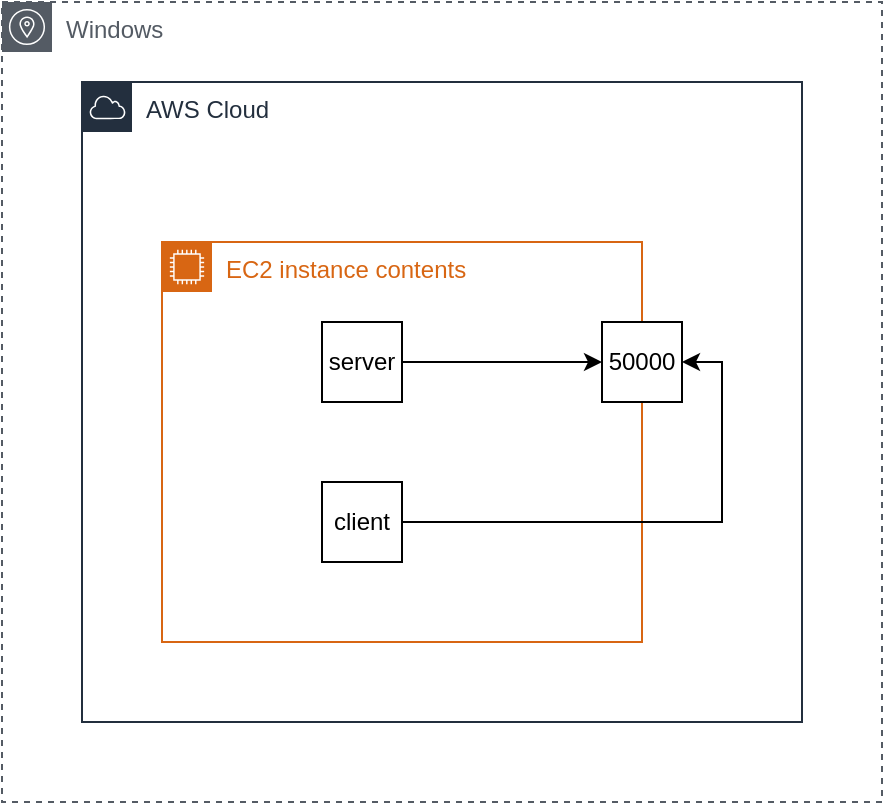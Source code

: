 <mxfile version="26.1.1" pages="3">
  <diagram name="nw" id="j-lUeHXhNGED6lVDdhUy">
    <mxGraphModel dx="1431" dy="822" grid="1" gridSize="10" guides="1" tooltips="1" connect="1" arrows="1" fold="1" page="1" pageScale="1" pageWidth="827" pageHeight="1169" math="0" shadow="0">
      <root>
        <mxCell id="0" />
        <mxCell id="1" parent="0" />
        <mxCell id="PpBbUL5O90sny7IUp3W6-16" value="Windows" style="sketch=0;outlineConnect=0;gradientColor=none;html=1;whiteSpace=wrap;fontSize=12;fontStyle=0;shape=mxgraph.aws4.group;grIcon=mxgraph.aws4.group_availability_zone;strokeColor=#545B64;fillColor=none;verticalAlign=top;align=left;spacingLeft=30;fontColor=#545B64;dashed=1;recursiveResize=0;connectable=0;allowArrows=0;" vertex="1" parent="1">
          <mxGeometry x="40" y="40" width="440" height="400" as="geometry" />
        </mxCell>
        <mxCell id="PpBbUL5O90sny7IUp3W6-8" value="environment" parent="0" />
        <mxCell id="PpBbUL5O90sny7IUp3W6-13" value="AWS Cloud" style="points=[[0,0],[0.25,0],[0.5,0],[0.75,0],[1,0],[1,0.25],[1,0.5],[1,0.75],[1,1],[0.75,1],[0.5,1],[0.25,1],[0,1],[0,0.75],[0,0.5],[0,0.25]];outlineConnect=0;gradientColor=none;html=1;whiteSpace=wrap;fontSize=12;fontStyle=0;container=0;pointerEvents=0;collapsible=0;recursiveResize=0;shape=mxgraph.aws4.group;grIcon=mxgraph.aws4.group_aws_cloud;strokeColor=#232F3E;fillColor=none;verticalAlign=top;align=left;spacingLeft=30;fontColor=#232F3E;dashed=0;" vertex="1" parent="PpBbUL5O90sny7IUp3W6-8">
          <mxGeometry x="80" y="80" width="360" height="320" as="geometry" />
        </mxCell>
        <mxCell id="PpBbUL5O90sny7IUp3W6-9" value="instance" parent="0" />
        <mxCell id="PpBbUL5O90sny7IUp3W6-17" value="EC2 instance contents" style="points=[[0,0],[0.25,0],[0.5,0],[0.75,0],[1,0],[1,0.25],[1,0.5],[1,0.75],[1,1],[0.75,1],[0.5,1],[0.25,1],[0,1],[0,0.75],[0,0.5],[0,0.25]];outlineConnect=0;gradientColor=none;html=1;whiteSpace=wrap;fontSize=12;fontStyle=0;container=1;pointerEvents=0;collapsible=0;recursiveResize=0;shape=mxgraph.aws4.group;grIcon=mxgraph.aws4.group_ec2_instance_contents;strokeColor=#D86613;fillColor=none;verticalAlign=top;align=left;spacingLeft=30;fontColor=#D86613;dashed=0;" vertex="1" parent="PpBbUL5O90sny7IUp3W6-9">
          <mxGeometry x="120" y="160" width="240" height="200" as="geometry" />
        </mxCell>
        <mxCell id="PpBbUL5O90sny7IUp3W6-18" value="50000" style="rounded=0;whiteSpace=wrap;html=1;" vertex="1" parent="PpBbUL5O90sny7IUp3W6-9">
          <mxGeometry x="340" y="200" width="40" height="40" as="geometry" />
        </mxCell>
        <mxCell id="PpBbUL5O90sny7IUp3W6-21" style="edgeStyle=orthogonalEdgeStyle;rounded=0;orthogonalLoop=1;jettySize=auto;html=1;exitX=1;exitY=0.5;exitDx=0;exitDy=0;" edge="1" parent="PpBbUL5O90sny7IUp3W6-9" source="PpBbUL5O90sny7IUp3W6-19" target="PpBbUL5O90sny7IUp3W6-18">
          <mxGeometry relative="1" as="geometry" />
        </mxCell>
        <mxCell id="PpBbUL5O90sny7IUp3W6-19" value="server" style="rounded=0;whiteSpace=wrap;html=1;" vertex="1" parent="PpBbUL5O90sny7IUp3W6-9">
          <mxGeometry x="200" y="200" width="40" height="40" as="geometry" />
        </mxCell>
        <mxCell id="PpBbUL5O90sny7IUp3W6-23" style="edgeStyle=orthogonalEdgeStyle;rounded=0;orthogonalLoop=1;jettySize=auto;html=1;exitX=1;exitY=0.5;exitDx=0;exitDy=0;entryX=1;entryY=0.5;entryDx=0;entryDy=0;" edge="1" parent="PpBbUL5O90sny7IUp3W6-9" source="PpBbUL5O90sny7IUp3W6-22" target="PpBbUL5O90sny7IUp3W6-18">
          <mxGeometry relative="1" as="geometry" />
        </mxCell>
        <mxCell id="PpBbUL5O90sny7IUp3W6-22" value="client" style="rounded=0;whiteSpace=wrap;html=1;" vertex="1" parent="PpBbUL5O90sny7IUp3W6-9">
          <mxGeometry x="200" y="280" width="40" height="40" as="geometry" />
        </mxCell>
      </root>
    </mxGraphModel>
  </diagram>
  <diagram id="63VkTiyNjMqpD86gvccK" name="write">
    <mxGraphModel dx="2073" dy="1191" grid="1" gridSize="10" guides="1" tooltips="1" connect="1" arrows="1" fold="1" page="1" pageScale="1" pageWidth="827" pageHeight="1169" math="0" shadow="0">
      <root>
        <mxCell id="0" />
        <mxCell id="1" parent="0" />
        <mxCell id="p16dYE1ZITi7A4nwZDBB-2" value="Kernel" style="shape=umlLifeline;perimeter=lifelinePerimeter;whiteSpace=wrap;html=1;container=1;dropTarget=0;collapsible=0;recursiveResize=0;outlineConnect=0;portConstraint=eastwest;newEdgeStyle={&quot;curved&quot;:0,&quot;rounded&quot;:0};participant=umlControl;" vertex="1" parent="1">
          <mxGeometry x="200" y="40" width="40" height="560" as="geometry" />
        </mxCell>
        <mxCell id="p16dYE1ZITi7A4nwZDBB-3" value="&lt;div&gt;system call handler&lt;/div&gt;" style="html=1;points=[[0,0,0,0,5],[0,1,0,0,-5],[1,0,0,0,5],[1,0.5,0,0,0],[1,0.68,0,0,0],[1,1,0,0,-5]];perimeter=orthogonalPerimeter;outlineConnect=0;targetShapes=umlLifeline;portConstraint=eastwest;newEdgeStyle={&quot;curved&quot;:0,&quot;rounded&quot;:0};labelBackgroundColor=default;verticalAlign=top;" vertex="1" parent="p16dYE1ZITi7A4nwZDBB-2">
          <mxGeometry x="15" y="290" width="10" height="230" as="geometry" />
        </mxCell>
        <mxCell id="p16dYE1ZITi7A4nwZDBB-4" value="glibc" style="shape=umlLifeline;perimeter=lifelinePerimeter;whiteSpace=wrap;html=1;container=1;dropTarget=0;collapsible=0;recursiveResize=0;outlineConnect=0;portConstraint=eastwest;newEdgeStyle={&quot;curved&quot;:0,&quot;rounded&quot;:0};" vertex="1" parent="1">
          <mxGeometry x="120" y="40" width="40" height="560" as="geometry" />
        </mxCell>
        <mxCell id="p16dYE1ZITi7A4nwZDBB-5" value="write(2)" style="html=1;perimeter=orthogonalPerimeter;outlineConnect=0;targetShapes=umlLifeline;portConstraint=eastwest;newEdgeStyle={&quot;curved&quot;:0,&quot;rounded&quot;:0};labelBackgroundColor=default;verticalAlign=top;points=[[0,0,0,0,0],[0,0.25,0,0,0],[0,0.5,0,0,0],[0,0.75,0,0,0],[0,1,0,0,0],[0.25,0,0,0,0],[0.25,1,0,0,0],[0.5,0,0,0,0],[0.5,1,0,0,0],[0.75,0,0,0,0],[0.75,1,0,0,0],[1,0,0,0,0],[1,0.1,0,0,0],[1,0.25,0,0,0],[1,0.5,0,0,0],[1,0.75,0,0,0],[1,1,0,0,0]];" vertex="1" parent="p16dYE1ZITi7A4nwZDBB-4">
          <mxGeometry x="15" y="75" width="10" height="445" as="geometry" />
        </mxCell>
        <mxCell id="p16dYE1ZITi7A4nwZDBB-6" value="User&lt;div&gt;Land&lt;/div&gt;" style="shape=umlLifeline;perimeter=lifelinePerimeter;whiteSpace=wrap;html=1;container=1;dropTarget=0;collapsible=0;recursiveResize=0;outlineConnect=0;portConstraint=eastwest;newEdgeStyle={&quot;curved&quot;:0,&quot;rounded&quot;:0};participant=umlControl;" vertex="1" parent="1">
          <mxGeometry x="40" y="40" width="40" height="560" as="geometry" />
        </mxCell>
        <mxCell id="p16dYE1ZITi7A4nwZDBB-7" value="main" style="html=1;points=[[0,0,0,0,5],[0,1,0,0,-5],[1,0,0,0,5],[1,1,0,0,-5]];perimeter=orthogonalPerimeter;outlineConnect=0;targetShapes=umlLifeline;portConstraint=eastwest;newEdgeStyle={&quot;curved&quot;:0,&quot;rounded&quot;:0};labelBackgroundColor=default;verticalAlign=top;" vertex="1" parent="p16dYE1ZITi7A4nwZDBB-6">
          <mxGeometry x="15" y="50" width="10" height="500" as="geometry" />
        </mxCell>
        <mxCell id="p16dYE1ZITi7A4nwZDBB-8" value="&lt;div&gt;[syscall]&lt;/div&gt;" style="edgeStyle=orthogonalEdgeStyle;rounded=0;orthogonalLoop=1;jettySize=auto;html=1;entryX=0;entryY=0;entryDx=0;entryDy=5;exitX=1;exitY=0.5;exitDx=0;exitDy=0;endArrow=classic;startFill=0;endFill=1;entryPerimeter=0;exitPerimeter=0;" edge="1" parent="1" source="p16dYE1ZITi7A4nwZDBB-5" target="p16dYE1ZITi7A4nwZDBB-3">
          <mxGeometry relative="1" as="geometry" />
        </mxCell>
        <mxCell id="p16dYE1ZITi7A4nwZDBB-10" value="&lt;div&gt;check&amp;nbsp;&lt;span style=&quot;background-color: light-dark(#ffffff, var(--ge-dark-color, #121212)); color: light-dark(rgb(0, 0, 0), rgb(255, 255, 255));&quot;&gt;system call&lt;/span&gt;&lt;/div&gt;" style="edgeStyle=orthogonalEdgeStyle;rounded=0;orthogonalLoop=1;jettySize=auto;html=1;exitX=1;exitY=0.5;exitDx=0;exitDy=0;entryX=1;entryY=0.5;entryDx=0;entryDy=0;exitPerimeter=0;" edge="1" parent="1" source="p16dYE1ZITi7A4nwZDBB-3" target="p16dYE1ZITi7A4nwZDBB-18">
          <mxGeometry x="-0.568" relative="1" as="geometry">
            <mxPoint x="440" y="160" as="targetPoint" />
            <mxPoint as="offset" />
          </mxGeometry>
        </mxCell>
        <mxCell id="p16dYE1ZITi7A4nwZDBB-11" value="&lt;div&gt;[mov rdi, 1&lt;/div&gt;FD値" style="edgeStyle=orthogonalEdgeStyle;rounded=0;orthogonalLoop=1;jettySize=auto;html=1;exitX=1;exitY=0.25;exitDx=0;exitDy=0;entryX=0;entryY=0.5;entryDx=0;entryDy=0;exitPerimeter=0;" edge="1" parent="1" source="p16dYE1ZITi7A4nwZDBB-5" target="p16dYE1ZITi7A4nwZDBB-20">
          <mxGeometry x="0.514" y="3" relative="1" as="geometry">
            <mxPoint as="offset" />
          </mxGeometry>
        </mxCell>
        <mxCell id="p16dYE1ZITi7A4nwZDBB-12" value="[mov rsi, rbx]&lt;div&gt;data&#39;s head address&lt;/div&gt;" style="edgeStyle=orthogonalEdgeStyle;rounded=0;orthogonalLoop=1;jettySize=auto;html=1;exitX=1;exitY=0.25;exitDx=0;exitDy=0;entryX=0;entryY=0.5;entryDx=0;entryDy=0;exitPerimeter=0;" edge="1" parent="1" source="p16dYE1ZITi7A4nwZDBB-5" target="p16dYE1ZITi7A4nwZDBB-22">
          <mxGeometry x="0.453" y="7" relative="1" as="geometry">
            <mxPoint as="offset" />
          </mxGeometry>
        </mxCell>
        <mxCell id="p16dYE1ZITi7A4nwZDBB-13" value="[mov rdx, rcx]&lt;div&gt;data size&lt;/div&gt;" style="edgeStyle=orthogonalEdgeStyle;rounded=0;orthogonalLoop=1;jettySize=auto;html=1;exitX=1;exitY=0.25;exitDx=0;exitDy=0;entryX=0;entryY=0.5;entryDx=0;entryDy=0;exitPerimeter=0;" edge="1" parent="1" source="p16dYE1ZITi7A4nwZDBB-5" target="p16dYE1ZITi7A4nwZDBB-24">
          <mxGeometry x="0.517" y="11" relative="1" as="geometry">
            <mxPoint as="offset" />
          </mxGeometry>
        </mxCell>
        <mxCell id="p16dYE1ZITi7A4nwZDBB-14" value="&lt;div&gt;async&lt;/div&gt;Flush" style="edgeStyle=orthogonalEdgeStyle;rounded=0;orthogonalLoop=1;jettySize=auto;html=1;exitX=1;exitY=0.5;exitDx=0;exitDy=0;entryX=0;entryY=0.5;entryDx=0;entryDy=0;dashed=1;" edge="1" parent="1" source="p16dYE1ZITi7A4nwZDBB-35" target="p16dYE1ZITi7A4nwZDBB-41">
          <mxGeometry x="0.004" relative="1" as="geometry">
            <mxPoint x="520" y="490" as="sourcePoint" />
            <mxPoint x="640" y="516" as="targetPoint" />
            <mxPoint as="offset" />
          </mxGeometry>
        </mxCell>
        <mxCell id="p16dYE1ZITi7A4nwZDBB-15" value="" style="html=1;verticalAlign=bottom;endArrow=block;curved=0;rounded=0;entryX=0;entryY=0;entryDx=0;entryDy=5;" edge="1" parent="1" source="p16dYE1ZITi7A4nwZDBB-6" target="p16dYE1ZITi7A4nwZDBB-5">
          <mxGeometry relative="1" as="geometry">
            <mxPoint x="130" y="225" as="sourcePoint" />
          </mxGeometry>
        </mxCell>
        <mxCell id="p16dYE1ZITi7A4nwZDBB-16" value="return" style="html=1;verticalAlign=bottom;endArrow=open;dashed=1;endSize=8;curved=0;rounded=0;exitX=0;exitY=1;exitDx=0;exitDy=-5;" edge="1" parent="1" source="p16dYE1ZITi7A4nwZDBB-5" target="p16dYE1ZITi7A4nwZDBB-6">
          <mxGeometry relative="1" as="geometry">
            <mxPoint x="130" y="295" as="targetPoint" />
          </mxGeometry>
        </mxCell>
        <mxCell id="p16dYE1ZITi7A4nwZDBB-17" value="Register" style="swimlane;fontStyle=1;align=center;verticalAlign=top;childLayout=stackLayout;horizontal=1;startSize=26;horizontalStack=0;resizeParent=1;resizeParentMax=0;resizeLast=0;collapsible=1;marginBottom=0;whiteSpace=wrap;html=1;" vertex="1" parent="1">
          <mxGeometry x="400" y="120" width="160" height="290" as="geometry" />
        </mxCell>
        <mxCell id="p16dYE1ZITi7A4nwZDBB-18" value="Register Accumulator X" style="text;strokeColor=none;fillColor=none;align=left;verticalAlign=top;spacingLeft=4;spacingRight=4;overflow=hidden;rotatable=0;points=[[0,0.5],[1,0.5]];portConstraint=eastwest;whiteSpace=wrap;html=1;" vertex="1" parent="p16dYE1ZITi7A4nwZDBB-17">
          <mxGeometry y="26" width="160" height="26" as="geometry" />
        </mxCell>
        <mxCell id="p16dYE1ZITi7A4nwZDBB-19" value="" style="line;strokeWidth=1;fillColor=none;align=left;verticalAlign=middle;spacingTop=-1;spacingLeft=3;spacingRight=3;rotatable=0;labelPosition=right;points=[];portConstraint=eastwest;strokeColor=inherit;" vertex="1" parent="p16dYE1ZITi7A4nwZDBB-17">
          <mxGeometry y="52" width="160" height="8" as="geometry" />
        </mxCell>
        <mxCell id="p16dYE1ZITi7A4nwZDBB-20" value="Register Destination Index" style="text;strokeColor=none;fillColor=none;align=left;verticalAlign=top;spacingLeft=4;spacingRight=4;overflow=hidden;rotatable=0;points=[[0,0.5],[1,0.5]];portConstraint=eastwest;whiteSpace=wrap;html=1;" vertex="1" parent="p16dYE1ZITi7A4nwZDBB-17">
          <mxGeometry y="60" width="160" height="26" as="geometry" />
        </mxCell>
        <mxCell id="p16dYE1ZITi7A4nwZDBB-21" value="" style="line;strokeWidth=1;fillColor=none;align=left;verticalAlign=middle;spacingTop=-1;spacingLeft=3;spacingRight=3;rotatable=0;labelPosition=right;points=[];portConstraint=eastwest;strokeColor=inherit;" vertex="1" parent="p16dYE1ZITi7A4nwZDBB-17">
          <mxGeometry y="86" width="160" height="8" as="geometry" />
        </mxCell>
        <mxCell id="p16dYE1ZITi7A4nwZDBB-22" value="Register Source Index" style="text;strokeColor=none;fillColor=none;align=left;verticalAlign=top;spacingLeft=4;spacingRight=4;overflow=hidden;rotatable=0;points=[[0,0.5],[1,0.5]];portConstraint=eastwest;whiteSpace=wrap;html=1;" vertex="1" parent="p16dYE1ZITi7A4nwZDBB-17">
          <mxGeometry y="94" width="160" height="26" as="geometry" />
        </mxCell>
        <mxCell id="p16dYE1ZITi7A4nwZDBB-23" value="" style="line;strokeWidth=1;fillColor=none;align=left;verticalAlign=middle;spacingTop=-1;spacingLeft=3;spacingRight=3;rotatable=0;labelPosition=right;points=[];portConstraint=eastwest;strokeColor=inherit;" vertex="1" parent="p16dYE1ZITi7A4nwZDBB-17">
          <mxGeometry y="120" width="160" height="8" as="geometry" />
        </mxCell>
        <mxCell id="p16dYE1ZITi7A4nwZDBB-24" value="Register Data X" style="text;strokeColor=none;fillColor=none;align=left;verticalAlign=top;spacingLeft=4;spacingRight=4;overflow=hidden;rotatable=0;points=[[0,0.5],[1,0.5]];portConstraint=eastwest;whiteSpace=wrap;html=1;" vertex="1" parent="p16dYE1ZITi7A4nwZDBB-17">
          <mxGeometry y="128" width="160" height="26" as="geometry" />
        </mxCell>
        <mxCell id="p16dYE1ZITi7A4nwZDBB-25" value="" style="line;strokeWidth=1;fillColor=none;align=left;verticalAlign=middle;spacingTop=-1;spacingLeft=3;spacingRight=3;rotatable=0;labelPosition=right;points=[];portConstraint=eastwest;strokeColor=inherit;" vertex="1" parent="p16dYE1ZITi7A4nwZDBB-17">
          <mxGeometry y="154" width="160" height="8" as="geometry" />
        </mxCell>
        <mxCell id="p16dYE1ZITi7A4nwZDBB-26" value="Register Counter X" style="text;strokeColor=none;fillColor=none;align=left;verticalAlign=top;spacingLeft=4;spacingRight=4;overflow=hidden;rotatable=0;points=[[0,0.5],[1,0.5]];portConstraint=eastwest;whiteSpace=wrap;html=1;" vertex="1" parent="p16dYE1ZITi7A4nwZDBB-17">
          <mxGeometry y="162" width="160" height="26" as="geometry" />
        </mxCell>
        <mxCell id="p16dYE1ZITi7A4nwZDBB-27" value="" style="line;strokeWidth=1;fillColor=none;align=left;verticalAlign=middle;spacingTop=-1;spacingLeft=3;spacingRight=3;rotatable=0;labelPosition=right;points=[];portConstraint=eastwest;strokeColor=inherit;" vertex="1" parent="p16dYE1ZITi7A4nwZDBB-17">
          <mxGeometry y="188" width="160" height="8" as="geometry" />
        </mxCell>
        <mxCell id="p16dYE1ZITi7A4nwZDBB-28" value="general Register 8" style="text;strokeColor=none;fillColor=none;align=left;verticalAlign=top;spacingLeft=4;spacingRight=4;overflow=hidden;rotatable=0;points=[[0,0.5],[1,0.5]];portConstraint=eastwest;whiteSpace=wrap;html=1;" vertex="1" parent="p16dYE1ZITi7A4nwZDBB-17">
          <mxGeometry y="196" width="160" height="26" as="geometry" />
        </mxCell>
        <mxCell id="p16dYE1ZITi7A4nwZDBB-29" value="" style="line;strokeWidth=1;fillColor=none;align=left;verticalAlign=middle;spacingTop=-1;spacingLeft=3;spacingRight=3;rotatable=0;labelPosition=right;points=[];portConstraint=eastwest;strokeColor=inherit;" vertex="1" parent="p16dYE1ZITi7A4nwZDBB-17">
          <mxGeometry y="222" width="160" height="8" as="geometry" />
        </mxCell>
        <mxCell id="p16dYE1ZITi7A4nwZDBB-30" value="general Register 9" style="text;strokeColor=none;fillColor=none;align=left;verticalAlign=top;spacingLeft=4;spacingRight=4;overflow=hidden;rotatable=0;points=[[0,0.5],[1,0.5]];portConstraint=eastwest;whiteSpace=wrap;html=1;" vertex="1" parent="p16dYE1ZITi7A4nwZDBB-17">
          <mxGeometry y="230" width="160" height="26" as="geometry" />
        </mxCell>
        <mxCell id="p16dYE1ZITi7A4nwZDBB-31" value="" style="line;strokeWidth=1;fillColor=none;align=left;verticalAlign=middle;spacingTop=-1;spacingLeft=3;spacingRight=3;rotatable=0;labelPosition=right;points=[];portConstraint=eastwest;strokeColor=inherit;" vertex="1" parent="p16dYE1ZITi7A4nwZDBB-17">
          <mxGeometry y="256" width="160" height="8" as="geometry" />
        </mxCell>
        <mxCell id="p16dYE1ZITi7A4nwZDBB-32" value="general Register 10" style="text;strokeColor=none;fillColor=none;align=left;verticalAlign=top;spacingLeft=4;spacingRight=4;overflow=hidden;rotatable=0;points=[[0,0.5],[1,0.5]];portConstraint=eastwest;whiteSpace=wrap;html=1;" vertex="1" parent="p16dYE1ZITi7A4nwZDBB-17">
          <mxGeometry y="264" width="160" height="26" as="geometry" />
        </mxCell>
        <mxCell id="p16dYE1ZITi7A4nwZDBB-33" value="&lt;div&gt;[mov rax, 1]&lt;/div&gt;&lt;div&gt;system call number&lt;/div&gt;" style="edgeStyle=orthogonalEdgeStyle;rounded=0;orthogonalLoop=1;jettySize=auto;html=1;curved=0;exitX=1;exitY=0.1;exitDx=0;exitDy=0;entryX=0;entryY=0.5;entryDx=0;entryDy=0;endArrow=classic;startFill=0;endFill=1;exitPerimeter=0;" edge="1" parent="1" source="p16dYE1ZITi7A4nwZDBB-5" target="p16dYE1ZITi7A4nwZDBB-18">
          <mxGeometry x="0.452" y="-1" relative="1" as="geometry">
            <mxPoint as="offset" />
          </mxGeometry>
        </mxCell>
        <mxCell id="p16dYE1ZITi7A4nwZDBB-34" value="Page Cache(memory)" style="swimlane;fontStyle=1;align=center;verticalAlign=top;childLayout=stackLayout;horizontal=1;startSize=26;horizontalStack=0;resizeParent=1;resizeParentMax=0;resizeLast=0;collapsible=1;marginBottom=0;whiteSpace=wrap;html=1;" vertex="1" parent="1">
          <mxGeometry x="400" y="480" width="160" height="86" as="geometry" />
        </mxCell>
        <mxCell id="p16dYE1ZITi7A4nwZDBB-35" value="0x00..." style="text;strokeColor=none;fillColor=none;align=left;verticalAlign=top;spacingLeft=4;spacingRight=4;overflow=hidden;rotatable=0;points=[[0,0.5],[1,0.5]];portConstraint=eastwest;whiteSpace=wrap;html=1;" vertex="1" parent="p16dYE1ZITi7A4nwZDBB-34">
          <mxGeometry y="26" width="160" height="26" as="geometry" />
        </mxCell>
        <mxCell id="p16dYE1ZITi7A4nwZDBB-36" value="" style="line;strokeWidth=1;fillColor=none;align=left;verticalAlign=middle;spacingTop=-1;spacingLeft=3;spacingRight=3;rotatable=0;labelPosition=right;points=[];portConstraint=eastwest;strokeColor=inherit;" vertex="1" parent="p16dYE1ZITi7A4nwZDBB-34">
          <mxGeometry y="52" width="160" height="8" as="geometry" />
        </mxCell>
        <mxCell id="p16dYE1ZITi7A4nwZDBB-37" value="0x01..." style="text;strokeColor=none;fillColor=none;align=left;verticalAlign=top;spacingLeft=4;spacingRight=4;overflow=hidden;rotatable=0;points=[[0,0.5],[1,0.5]];portConstraint=eastwest;whiteSpace=wrap;html=1;" vertex="1" parent="p16dYE1ZITi7A4nwZDBB-34">
          <mxGeometry y="60" width="160" height="26" as="geometry" />
        </mxCell>
        <mxCell id="p16dYE1ZITi7A4nwZDBB-38" value="buffered IO" style="edgeStyle=orthogonalEdgeStyle;rounded=0;orthogonalLoop=1;jettySize=auto;html=1;curved=0;exitX=1;exitY=0.68;exitDx=0;exitDy=0;exitPerimeter=0;entryX=0;entryY=0.5;entryDx=0;entryDy=0;" edge="1" parent="1" source="p16dYE1ZITi7A4nwZDBB-3" target="p16dYE1ZITi7A4nwZDBB-35">
          <mxGeometry x="0.518" relative="1" as="geometry">
            <Array as="points">
              <mxPoint x="310" y="486" />
              <mxPoint x="310" y="519" />
            </Array>
            <mxPoint as="offset" />
          </mxGeometry>
        </mxCell>
        <mxCell id="p16dYE1ZITi7A4nwZDBB-39" value="return" style="html=1;verticalAlign=bottom;endArrow=open;dashed=1;endSize=8;curved=0;rounded=0;exitX=0;exitY=1;exitDx=0;exitDy=-5;exitPerimeter=0;entryX=1;entryY=0.99;entryDx=0;entryDy=0;entryPerimeter=0;" edge="1" parent="1" source="p16dYE1ZITi7A4nwZDBB-3" target="p16dYE1ZITi7A4nwZDBB-5">
          <mxGeometry relative="1" as="geometry">
            <mxPoint x="70" y="365" as="targetPoint" />
            <mxPoint x="130" y="365" as="sourcePoint" />
          </mxGeometry>
        </mxCell>
        <mxCell id="p16dYE1ZITi7A4nwZDBB-40" value="Device(storage)" style="swimlane;fontStyle=1;align=center;verticalAlign=top;childLayout=stackLayout;horizontal=1;startSize=26;horizontalStack=0;resizeParent=1;resizeParentMax=0;resizeLast=0;collapsible=1;marginBottom=0;whiteSpace=wrap;html=1;" vertex="1" parent="1">
          <mxGeometry x="640" y="560" width="160" height="86" as="geometry" />
        </mxCell>
        <mxCell id="p16dYE1ZITi7A4nwZDBB-41" value="0x0a..." style="text;strokeColor=none;fillColor=none;align=left;verticalAlign=top;spacingLeft=4;spacingRight=4;overflow=hidden;rotatable=0;points=[[0,0.5],[1,0.5]];portConstraint=eastwest;whiteSpace=wrap;html=1;" vertex="1" parent="p16dYE1ZITi7A4nwZDBB-40">
          <mxGeometry y="26" width="160" height="26" as="geometry" />
        </mxCell>
        <mxCell id="p16dYE1ZITi7A4nwZDBB-42" value="" style="line;strokeWidth=1;fillColor=none;align=left;verticalAlign=middle;spacingTop=-1;spacingLeft=3;spacingRight=3;rotatable=0;labelPosition=right;points=[];portConstraint=eastwest;strokeColor=inherit;" vertex="1" parent="p16dYE1ZITi7A4nwZDBB-40">
          <mxGeometry y="52" width="160" height="8" as="geometry" />
        </mxCell>
        <mxCell id="p16dYE1ZITi7A4nwZDBB-43" value="0x0a..." style="text;strokeColor=none;fillColor=none;align=left;verticalAlign=top;spacingLeft=4;spacingRight=4;overflow=hidden;rotatable=0;points=[[0,0.5],[1,0.5]];portConstraint=eastwest;whiteSpace=wrap;html=1;" vertex="1" parent="p16dYE1ZITi7A4nwZDBB-40">
          <mxGeometry y="60" width="160" height="26" as="geometry" />
        </mxCell>
        <mxCell id="p16dYE1ZITi7A4nwZDBB-44" value="direct IO" style="edgeStyle=orthogonalEdgeStyle;rounded=0;orthogonalLoop=1;jettySize=auto;html=1;curved=0;exitX=1;exitY=0.68;exitDx=0;exitDy=0;exitPerimeter=0;" edge="1" parent="1" source="p16dYE1ZITi7A4nwZDBB-3" target="p16dYE1ZITi7A4nwZDBB-43">
          <mxGeometry relative="1" as="geometry">
            <Array as="points">
              <mxPoint x="310" y="486" />
              <mxPoint x="310" y="633" />
            </Array>
          </mxGeometry>
        </mxCell>
      </root>
    </mxGraphModel>
  </diagram>
  <diagram id="neRu4_CgZ7D1AWoXlzDn" name="epoll">
    <mxGraphModel dx="1019" dy="1051" grid="1" gridSize="10" guides="1" tooltips="1" connect="1" arrows="1" fold="1" page="1" pageScale="1" pageWidth="827" pageHeight="1169" math="0" shadow="0">
      <root>
        <mxCell id="0" />
        <mxCell id="1" parent="0" />
        <mxCell id="JsNz_HG-KBg06sbnmyq4-110" value="無限ループ" style="shape=umlFrame;whiteSpace=wrap;html=1;pointerEvents=0;width=80;height=15;" parent="1" vertex="1">
          <mxGeometry x="240" y="660" width="260" height="430" as="geometry" />
        </mxCell>
        <mxCell id="JsNz_HG-KBg06sbnmyq4-21" value="main" style="shape=umlLifeline;perimeter=lifelinePerimeter;whiteSpace=wrap;html=1;container=1;dropTarget=0;collapsible=0;recursiveResize=0;outlineConnect=0;portConstraint=eastwest;newEdgeStyle={&quot;curved&quot;:0,&quot;rounded&quot;:0};participant=umlControl;" parent="1" vertex="1">
          <mxGeometry x="40" y="80" width="40" height="1080" as="geometry" />
        </mxCell>
        <mxCell id="JsNz_HG-KBg06sbnmyq4-22" value="" style="html=1;points=[[0,0,0,0,5],[0,1,0,0,-5],[1,0,0,0,5],[1,1,0,0,-5]];perimeter=orthogonalPerimeter;outlineConnect=0;targetShapes=umlLifeline;portConstraint=eastwest;newEdgeStyle={&quot;curved&quot;:0,&quot;rounded&quot;:0};" parent="JsNz_HG-KBg06sbnmyq4-21" vertex="1">
          <mxGeometry x="10" y="80" width="20" height="990" as="geometry" />
        </mxCell>
        <mxCell id="JsNz_HG-KBg06sbnmyq4-27" value="Event&lt;div&gt;Handler&lt;/div&gt;" style="shape=umlLifeline;perimeter=lifelinePerimeter;whiteSpace=wrap;html=1;container=1;dropTarget=0;collapsible=0;recursiveResize=0;outlineConnect=0;portConstraint=eastwest;newEdgeStyle={&quot;curved&quot;:0,&quot;rounded&quot;:0};" parent="1" vertex="1">
          <mxGeometry x="320" y="80" width="80" height="1080" as="geometry" />
        </mxCell>
        <mxCell id="JsNz_HG-KBg06sbnmyq4-30" value="Constructor" style="html=1;points=[[0,0,0,0,5],[0,1,0,0,-5],[1,0,0,0,5],[1,1,0,0,-5]];perimeter=orthogonalPerimeter;outlineConnect=0;targetShapes=umlLifeline;portConstraint=eastwest;newEdgeStyle={&quot;curved&quot;:0,&quot;rounded&quot;:0};labelBackgroundColor=default;verticalAlign=top;" parent="JsNz_HG-KBg06sbnmyq4-27" vertex="1">
          <mxGeometry x="35" y="80" width="10" height="120" as="geometry" />
        </mxCell>
        <mxCell id="JsNz_HG-KBg06sbnmyq4-89" value="CreateTrigger" style="html=1;points=[[0,0,0,0,5],[0,1,0,0,-5],[1,0,0,0,5],[1,1,0,0,-5]];perimeter=orthogonalPerimeter;outlineConnect=0;targetShapes=umlLifeline;portConstraint=eastwest;newEdgeStyle={&quot;curved&quot;:0,&quot;rounded&quot;:0};labelBackgroundColor=default;verticalAlign=top;" parent="JsNz_HG-KBg06sbnmyq4-27" vertex="1">
          <mxGeometry x="35" y="465" width="10" height="65" as="geometry" />
        </mxCell>
        <mxCell id="JsNz_HG-KBg06sbnmyq4-111" value="Run" style="html=1;points=[[0,0,0,0,5],[0,1,0,0,-5],[1,0,0,0,5],[1,1,0,0,-5]];perimeter=orthogonalPerimeter;outlineConnect=0;targetShapes=umlLifeline;portConstraint=eastwest;newEdgeStyle={&quot;curved&quot;:0,&quot;rounded&quot;:0};labelBackgroundColor=default;verticalAlign=top;" parent="JsNz_HG-KBg06sbnmyq4-27" vertex="1">
          <mxGeometry x="35" y="560" width="10" height="480" as="geometry" />
        </mxCell>
        <mxCell id="JsNz_HG-KBg06sbnmyq4-120" value="" style="html=1;points=[[0,0,0,0,5],[0,1,0,0,-5],[1,0,0,0,5],[1,1,0,0,-5]];perimeter=orthogonalPerimeter;outlineConnect=0;targetShapes=umlLifeline;portConstraint=eastwest;newEdgeStyle={&quot;curved&quot;:0,&quot;rounded&quot;:0};labelBackgroundColor=default;verticalAlign=top;" parent="JsNz_HG-KBg06sbnmyq4-27" vertex="1">
          <mxGeometry x="45" y="700" width="10" height="40" as="geometry" />
        </mxCell>
        <mxCell id="JsNz_HG-KBg06sbnmyq4-57" value="&lt;div&gt;network::ipv4&lt;/div&gt;Server" style="shape=umlLifeline;perimeter=lifelinePerimeter;whiteSpace=wrap;html=1;container=1;dropTarget=0;collapsible=0;recursiveResize=0;outlineConnect=0;portConstraint=eastwest;newEdgeStyle={&quot;curved&quot;:0,&quot;rounded&quot;:0};" parent="1" vertex="1">
          <mxGeometry x="160" y="80" width="80" height="1080" as="geometry" />
        </mxCell>
        <mxCell id="JsNz_HG-KBg06sbnmyq4-24" value="Constructor" style="html=1;points=[[0,0,0,0,5],[0,1,0,0,-5],[1,0,0,0,5],[1,1,0,0,-5]];perimeter=orthogonalPerimeter;outlineConnect=0;targetShapes=umlLifeline;portConstraint=eastwest;newEdgeStyle={&quot;curved&quot;:0,&quot;rounded&quot;:0};verticalAlign=top;labelBackgroundColor=default;" parent="JsNz_HG-KBg06sbnmyq4-57" vertex="1">
          <mxGeometry x="35" y="240" width="10" height="40" as="geometry" />
        </mxCell>
        <mxCell id="JsNz_HG-KBg06sbnmyq4-60" value="Establish" style="html=1;points=[[0,0,0,0,5],[0,1,0,0,-5],[1,0,0,0,5],[1,1,0,0,-5]];perimeter=orthogonalPerimeter;outlineConnect=0;targetShapes=umlLifeline;portConstraint=eastwest;newEdgeStyle={&quot;curved&quot;:0,&quot;rounded&quot;:0};verticalAlign=top;labelBackgroundColor=default;" parent="JsNz_HG-KBg06sbnmyq4-57" vertex="1">
          <mxGeometry x="35" y="320" width="10" height="80" as="geometry" />
        </mxCell>
        <mxCell id="JsNz_HG-KBg06sbnmyq4-64" value="Start" style="html=1;points=[[0,0,0,0,5],[0,1,0,0,-5],[1,0,0,0,5],[1,1,0,0,-5]];perimeter=orthogonalPerimeter;outlineConnect=0;targetShapes=umlLifeline;portConstraint=eastwest;newEdgeStyle={&quot;curved&quot;:0,&quot;rounded&quot;:0};verticalAlign=top;labelBackgroundColor=default;" parent="JsNz_HG-KBg06sbnmyq4-57" vertex="1">
          <mxGeometry x="35" y="440" width="10" height="630" as="geometry" />
        </mxCell>
        <mxCell id="JsNz_HG-KBg06sbnmyq4-31" value="Linux" style="shape=umlLifeline;perimeter=lifelinePerimeter;whiteSpace=wrap;html=1;container=1;dropTarget=0;collapsible=0;recursiveResize=0;outlineConnect=0;portConstraint=eastwest;newEdgeStyle={&quot;curved&quot;:0,&quot;rounded&quot;:0};" parent="1" vertex="1">
          <mxGeometry x="480" y="80" width="80" height="1080" as="geometry" />
        </mxCell>
        <mxCell id="JsNz_HG-KBg06sbnmyq4-34" value="epoll_create1" style="html=1;points=[[0,0,0,0,5],[0,1,0,0,-5],[1,0,0,0,5],[1,1,0,0,-5]];perimeter=orthogonalPerimeter;outlineConnect=0;targetShapes=umlLifeline;portConstraint=eastwest;newEdgeStyle={&quot;curved&quot;:0,&quot;rounded&quot;:0};labelBackgroundColor=default;verticalAlign=top;" parent="JsNz_HG-KBg06sbnmyq4-31" vertex="1">
          <mxGeometry x="35" y="120" width="10" height="40" as="geometry" />
        </mxCell>
        <mxCell id="JsNz_HG-KBg06sbnmyq4-93" value="epoll_ctl" style="html=1;points=[[0,0,0,0,5],[0,1,0,0,-5],[1,0,0,0,5],[1,1,0,0,-5]];perimeter=orthogonalPerimeter;outlineConnect=0;targetShapes=umlLifeline;portConstraint=eastwest;newEdgeStyle={&quot;curved&quot;:0,&quot;rounded&quot;:0};labelBackgroundColor=default;verticalAlign=top;" parent="JsNz_HG-KBg06sbnmyq4-31" vertex="1">
          <mxGeometry x="35" y="480" width="10" height="40" as="geometry" />
        </mxCell>
        <mxCell id="JsNz_HG-KBg06sbnmyq4-97" value="socket" style="html=1;points=[[0,0,0,0,5],[0,1,0,0,-5],[1,0,0,0,5],[1,1,0,0,-5]];perimeter=orthogonalPerimeter;outlineConnect=0;targetShapes=umlLifeline;portConstraint=eastwest;newEdgeStyle={&quot;curved&quot;:0,&quot;rounded&quot;:0};labelBackgroundColor=default;verticalAlign=top;" parent="JsNz_HG-KBg06sbnmyq4-31" vertex="1">
          <mxGeometry x="35" y="340" width="10" height="40" as="geometry" />
        </mxCell>
        <mxCell id="JsNz_HG-KBg06sbnmyq4-114" value="epoll_wait" style="html=1;points=[[0,0,0,0,5],[0,1,0,0,-5],[1,0,0,0,5],[1,1,0,0,-5]];perimeter=orthogonalPerimeter;outlineConnect=0;targetShapes=umlLifeline;portConstraint=eastwest;newEdgeStyle={&quot;curved&quot;:0,&quot;rounded&quot;:0};labelBackgroundColor=default;verticalAlign=top;" parent="JsNz_HG-KBg06sbnmyq4-31" vertex="1">
          <mxGeometry x="35" y="600" width="10" height="30" as="geometry" />
        </mxCell>
        <mxCell id="JsNz_HG-KBg06sbnmyq4-2" value="File Descriptor" style="shape=table;startSize=30;container=1;collapsible=0;childLayout=tableLayout;fixedRows=1;rowLines=0;fontStyle=0;strokeColor=default;fontSize=16;" parent="1" vertex="1">
          <mxGeometry x="640" y="80" width="160" height="210" as="geometry" />
        </mxCell>
        <mxCell id="JsNz_HG-KBg06sbnmyq4-3" value="" style="shape=tableRow;horizontal=0;startSize=0;swimlaneHead=0;swimlaneBody=0;top=0;left=0;bottom=0;right=0;collapsible=0;dropTarget=0;fillColor=none;points=[[0,0.5],[1,0.5]];portConstraint=eastwest;strokeColor=inherit;fontSize=16;" parent="JsNz_HG-KBg06sbnmyq4-2" vertex="1">
          <mxGeometry y="30" width="160" height="30" as="geometry" />
        </mxCell>
        <mxCell id="JsNz_HG-KBg06sbnmyq4-4" value="0" style="shape=partialRectangle;html=1;whiteSpace=wrap;connectable=0;fillColor=none;top=0;left=0;bottom=0;right=0;overflow=hidden;pointerEvents=1;strokeColor=inherit;fontSize=16;" parent="JsNz_HG-KBg06sbnmyq4-3" vertex="1">
          <mxGeometry width="40" height="30" as="geometry">
            <mxRectangle width="40" height="30" as="alternateBounds" />
          </mxGeometry>
        </mxCell>
        <mxCell id="JsNz_HG-KBg06sbnmyq4-5" value="stdin" style="shape=partialRectangle;html=1;whiteSpace=wrap;connectable=0;fillColor=none;top=0;left=0;bottom=0;right=0;align=left;spacingLeft=6;overflow=hidden;strokeColor=inherit;fontSize=16;" parent="JsNz_HG-KBg06sbnmyq4-3" vertex="1">
          <mxGeometry x="40" width="120" height="30" as="geometry">
            <mxRectangle width="120" height="30" as="alternateBounds" />
          </mxGeometry>
        </mxCell>
        <mxCell id="JsNz_HG-KBg06sbnmyq4-6" value="" style="shape=tableRow;horizontal=0;startSize=0;swimlaneHead=0;swimlaneBody=0;top=0;left=0;bottom=0;right=0;collapsible=0;dropTarget=0;fillColor=none;points=[[0,0.5],[1,0.5]];portConstraint=eastwest;strokeColor=inherit;fontSize=16;" parent="JsNz_HG-KBg06sbnmyq4-2" vertex="1">
          <mxGeometry y="60" width="160" height="30" as="geometry" />
        </mxCell>
        <mxCell id="JsNz_HG-KBg06sbnmyq4-7" value="1" style="shape=partialRectangle;html=1;whiteSpace=wrap;connectable=0;fillColor=none;top=0;left=0;bottom=0;right=0;overflow=hidden;strokeColor=inherit;fontSize=16;" parent="JsNz_HG-KBg06sbnmyq4-6" vertex="1">
          <mxGeometry width="40" height="30" as="geometry">
            <mxRectangle width="40" height="30" as="alternateBounds" />
          </mxGeometry>
        </mxCell>
        <mxCell id="JsNz_HG-KBg06sbnmyq4-8" value="stdout" style="shape=partialRectangle;html=1;whiteSpace=wrap;connectable=0;fillColor=none;top=0;left=0;bottom=0;right=0;align=left;spacingLeft=6;overflow=hidden;strokeColor=inherit;fontSize=16;" parent="JsNz_HG-KBg06sbnmyq4-6" vertex="1">
          <mxGeometry x="40" width="120" height="30" as="geometry">
            <mxRectangle width="120" height="30" as="alternateBounds" />
          </mxGeometry>
        </mxCell>
        <mxCell id="JsNz_HG-KBg06sbnmyq4-9" value="" style="shape=tableRow;horizontal=0;startSize=0;swimlaneHead=0;swimlaneBody=0;top=0;left=0;bottom=0;right=0;collapsible=0;dropTarget=0;fillColor=none;points=[[0,0.5],[1,0.5]];portConstraint=eastwest;strokeColor=inherit;fontSize=16;" parent="JsNz_HG-KBg06sbnmyq4-2" vertex="1">
          <mxGeometry y="90" width="160" height="30" as="geometry" />
        </mxCell>
        <mxCell id="JsNz_HG-KBg06sbnmyq4-10" value="2" style="shape=partialRectangle;html=1;whiteSpace=wrap;connectable=0;fillColor=none;top=0;left=0;bottom=0;right=0;overflow=hidden;strokeColor=inherit;fontSize=16;" parent="JsNz_HG-KBg06sbnmyq4-9" vertex="1">
          <mxGeometry width="40" height="30" as="geometry">
            <mxRectangle width="40" height="30" as="alternateBounds" />
          </mxGeometry>
        </mxCell>
        <mxCell id="JsNz_HG-KBg06sbnmyq4-11" value="stderr" style="shape=partialRectangle;html=1;whiteSpace=wrap;connectable=0;fillColor=none;top=0;left=0;bottom=0;right=0;align=left;spacingLeft=6;overflow=hidden;strokeColor=inherit;fontSize=16;" parent="JsNz_HG-KBg06sbnmyq4-9" vertex="1">
          <mxGeometry x="40" width="120" height="30" as="geometry">
            <mxRectangle width="120" height="30" as="alternateBounds" />
          </mxGeometry>
        </mxCell>
        <mxCell id="JsNz_HG-KBg06sbnmyq4-12" value="" style="shape=tableRow;horizontal=0;startSize=0;swimlaneHead=0;swimlaneBody=0;top=0;left=0;bottom=0;right=0;collapsible=0;dropTarget=0;fillColor=none;points=[[0,0.5],[1,0.5]];portConstraint=eastwest;strokeColor=inherit;fontSize=16;" parent="JsNz_HG-KBg06sbnmyq4-2" vertex="1">
          <mxGeometry y="120" width="160" height="30" as="geometry" />
        </mxCell>
        <mxCell id="JsNz_HG-KBg06sbnmyq4-13" value="3" style="shape=partialRectangle;html=1;whiteSpace=wrap;connectable=0;fillColor=none;top=0;left=0;bottom=0;right=0;overflow=hidden;strokeColor=inherit;fontSize=16;" parent="JsNz_HG-KBg06sbnmyq4-12" vertex="1">
          <mxGeometry width="40" height="30" as="geometry">
            <mxRectangle width="40" height="30" as="alternateBounds" />
          </mxGeometry>
        </mxCell>
        <mxCell id="JsNz_HG-KBg06sbnmyq4-14" value="epoll" style="shape=partialRectangle;html=1;whiteSpace=wrap;connectable=0;fillColor=none;top=0;left=0;bottom=0;right=0;align=left;spacingLeft=6;overflow=hidden;strokeColor=inherit;fontSize=16;" parent="JsNz_HG-KBg06sbnmyq4-12" vertex="1">
          <mxGeometry x="40" width="120" height="30" as="geometry">
            <mxRectangle width="120" height="30" as="alternateBounds" />
          </mxGeometry>
        </mxCell>
        <mxCell id="JsNz_HG-KBg06sbnmyq4-15" value="" style="shape=tableRow;horizontal=0;startSize=0;swimlaneHead=0;swimlaneBody=0;top=0;left=0;bottom=0;right=0;collapsible=0;dropTarget=0;fillColor=none;points=[[0,0.5],[1,0.5]];portConstraint=eastwest;strokeColor=inherit;fontSize=16;" parent="JsNz_HG-KBg06sbnmyq4-2" vertex="1">
          <mxGeometry y="150" width="160" height="30" as="geometry" />
        </mxCell>
        <mxCell id="JsNz_HG-KBg06sbnmyq4-16" value="4" style="shape=partialRectangle;html=1;whiteSpace=wrap;connectable=0;fillColor=none;top=0;left=0;bottom=0;right=0;overflow=hidden;strokeColor=inherit;fontSize=16;" parent="JsNz_HG-KBg06sbnmyq4-15" vertex="1">
          <mxGeometry width="40" height="30" as="geometry">
            <mxRectangle width="40" height="30" as="alternateBounds" />
          </mxGeometry>
        </mxCell>
        <mxCell id="JsNz_HG-KBg06sbnmyq4-17" value="server" style="shape=partialRectangle;html=1;whiteSpace=wrap;connectable=0;fillColor=none;top=0;left=0;bottom=0;right=0;align=left;spacingLeft=6;overflow=hidden;strokeColor=inherit;fontSize=16;" parent="JsNz_HG-KBg06sbnmyq4-15" vertex="1">
          <mxGeometry x="40" width="120" height="30" as="geometry">
            <mxRectangle width="120" height="30" as="alternateBounds" />
          </mxGeometry>
        </mxCell>
        <mxCell id="JsNz_HG-KBg06sbnmyq4-18" value="" style="shape=tableRow;horizontal=0;startSize=0;swimlaneHead=0;swimlaneBody=0;top=0;left=0;bottom=0;right=0;collapsible=0;dropTarget=0;fillColor=none;points=[[0,0.5],[1,0.5]];portConstraint=eastwest;strokeColor=inherit;fontSize=16;" parent="JsNz_HG-KBg06sbnmyq4-2" vertex="1">
          <mxGeometry y="180" width="160" height="30" as="geometry" />
        </mxCell>
        <mxCell id="JsNz_HG-KBg06sbnmyq4-19" value="5~" style="shape=partialRectangle;html=1;whiteSpace=wrap;connectable=0;fillColor=none;top=0;left=0;bottom=0;right=0;overflow=hidden;strokeColor=inherit;fontSize=16;" parent="JsNz_HG-KBg06sbnmyq4-18" vertex="1">
          <mxGeometry width="40" height="30" as="geometry">
            <mxRectangle width="40" height="30" as="alternateBounds" />
          </mxGeometry>
        </mxCell>
        <mxCell id="JsNz_HG-KBg06sbnmyq4-20" value="clients" style="shape=partialRectangle;html=1;whiteSpace=wrap;connectable=0;fillColor=none;top=0;left=0;bottom=0;right=0;align=left;spacingLeft=6;overflow=hidden;strokeColor=inherit;fontSize=16;" parent="JsNz_HG-KBg06sbnmyq4-18" vertex="1">
          <mxGeometry x="40" width="120" height="30" as="geometry">
            <mxRectangle width="120" height="30" as="alternateBounds" />
          </mxGeometry>
        </mxCell>
        <mxCell id="JsNz_HG-KBg06sbnmyq4-25" value="" style="html=1;verticalAlign=bottom;endArrow=block;curved=0;rounded=0;entryX=0;entryY=0;entryDx=0;entryDy=5;" parent="1" source="JsNz_HG-KBg06sbnmyq4-21" target="JsNz_HG-KBg06sbnmyq4-24" edge="1">
          <mxGeometry relative="1" as="geometry">
            <mxPoint x="250" y="315" as="sourcePoint" />
          </mxGeometry>
        </mxCell>
        <mxCell id="JsNz_HG-KBg06sbnmyq4-26" value="return" style="html=1;verticalAlign=bottom;endArrow=open;dashed=1;endSize=8;curved=0;rounded=0;exitX=0;exitY=1;exitDx=0;exitDy=-5;" parent="1" source="JsNz_HG-KBg06sbnmyq4-24" target="JsNz_HG-KBg06sbnmyq4-21" edge="1">
          <mxGeometry relative="1" as="geometry">
            <mxPoint x="250" y="385" as="targetPoint" />
          </mxGeometry>
        </mxCell>
        <mxCell id="JsNz_HG-KBg06sbnmyq4-28" value="" style="html=1;verticalAlign=bottom;endArrow=block;curved=0;rounded=0;entryX=0;entryY=0;entryDx=0;entryDy=5;" parent="1" source="JsNz_HG-KBg06sbnmyq4-21" target="JsNz_HG-KBg06sbnmyq4-30" edge="1">
          <mxGeometry relative="1" as="geometry">
            <mxPoint x="140.0" y="220" as="sourcePoint" />
          </mxGeometry>
        </mxCell>
        <mxCell id="JsNz_HG-KBg06sbnmyq4-29" value="return" style="html=1;verticalAlign=bottom;endArrow=open;dashed=1;endSize=8;curved=0;rounded=0;exitX=0;exitY=1;exitDx=0;exitDy=-5;" parent="1" source="JsNz_HG-KBg06sbnmyq4-30" target="JsNz_HG-KBg06sbnmyq4-21" edge="1">
          <mxGeometry relative="1" as="geometry">
            <mxPoint x="140.0" y="310" as="targetPoint" />
          </mxGeometry>
        </mxCell>
        <mxCell id="JsNz_HG-KBg06sbnmyq4-35" value="" style="html=1;verticalAlign=bottom;endArrow=block;curved=0;rounded=0;entryX=0;entryY=0;entryDx=0;entryDy=5;" parent="1" source="JsNz_HG-KBg06sbnmyq4-27" target="JsNz_HG-KBg06sbnmyq4-34" edge="1">
          <mxGeometry relative="1" as="geometry">
            <mxPoint x="260" y="185" as="sourcePoint" />
          </mxGeometry>
        </mxCell>
        <mxCell id="JsNz_HG-KBg06sbnmyq4-36" value="return" style="html=1;verticalAlign=bottom;endArrow=open;dashed=1;endSize=8;curved=0;rounded=0;exitX=0;exitY=1;exitDx=0;exitDy=-5;" parent="1" source="JsNz_HG-KBg06sbnmyq4-34" target="JsNz_HG-KBg06sbnmyq4-27" edge="1">
          <mxGeometry relative="1" as="geometry">
            <mxPoint x="260" y="375" as="targetPoint" />
          </mxGeometry>
        </mxCell>
        <mxCell id="JsNz_HG-KBg06sbnmyq4-37" style="edgeStyle=orthogonalEdgeStyle;rounded=0;orthogonalLoop=1;jettySize=auto;html=1;curved=0;entryX=0;entryY=0.5;entryDx=0;entryDy=0;" parent="1" source="JsNz_HG-KBg06sbnmyq4-34" target="JsNz_HG-KBg06sbnmyq4-12" edge="1">
          <mxGeometry relative="1" as="geometry" />
        </mxCell>
        <mxCell id="JsNz_HG-KBg06sbnmyq4-38" value="Trigger &amp; Event" style="shape=table;startSize=30;container=1;collapsible=0;childLayout=tableLayout;fixedRows=1;rowLines=0;fontStyle=0;strokeColor=default;fontSize=16;" parent="1" vertex="1">
          <mxGeometry x="640" y="520" width="240" height="90" as="geometry" />
        </mxCell>
        <mxCell id="JsNz_HG-KBg06sbnmyq4-39" value="" style="shape=tableRow;horizontal=0;startSize=0;swimlaneHead=0;swimlaneBody=0;top=0;left=0;bottom=0;right=0;collapsible=0;dropTarget=0;fillColor=none;points=[[0,0.5],[1,0.5]];portConstraint=eastwest;strokeColor=inherit;fontSize=16;" parent="JsNz_HG-KBg06sbnmyq4-38" vertex="1">
          <mxGeometry y="30" width="240" height="30" as="geometry" />
        </mxCell>
        <mxCell id="JsNz_HG-KBg06sbnmyq4-40" value="4" style="shape=partialRectangle;html=1;whiteSpace=wrap;connectable=0;fillColor=none;top=0;left=0;bottom=0;right=0;overflow=hidden;pointerEvents=1;strokeColor=inherit;fontSize=16;" parent="JsNz_HG-KBg06sbnmyq4-39" vertex="1">
          <mxGeometry width="40" height="30" as="geometry">
            <mxRectangle width="40" height="30" as="alternateBounds" />
          </mxGeometry>
        </mxCell>
        <mxCell id="JsNz_HG-KBg06sbnmyq4-41" value="Server::AcceptEvent" style="shape=partialRectangle;html=1;whiteSpace=wrap;connectable=0;fillColor=none;top=0;left=0;bottom=0;right=0;align=left;spacingLeft=6;overflow=hidden;strokeColor=inherit;fontSize=16;" parent="JsNz_HG-KBg06sbnmyq4-39" vertex="1">
          <mxGeometry x="40" width="200" height="30" as="geometry">
            <mxRectangle width="200" height="30" as="alternateBounds" />
          </mxGeometry>
        </mxCell>
        <mxCell id="JsNz_HG-KBg06sbnmyq4-42" value="" style="shape=tableRow;horizontal=0;startSize=0;swimlaneHead=0;swimlaneBody=0;top=0;left=0;bottom=0;right=0;collapsible=0;dropTarget=0;fillColor=none;points=[[0,0.5],[1,0.5]];portConstraint=eastwest;strokeColor=inherit;fontSize=16;" parent="JsNz_HG-KBg06sbnmyq4-38" vertex="1">
          <mxGeometry y="60" width="240" height="30" as="geometry" />
        </mxCell>
        <mxCell id="JsNz_HG-KBg06sbnmyq4-43" value="1" style="shape=partialRectangle;html=1;whiteSpace=wrap;connectable=0;fillColor=none;top=0;left=0;bottom=0;right=0;overflow=hidden;strokeColor=inherit;fontSize=16;" parent="JsNz_HG-KBg06sbnmyq4-42" vertex="1">
          <mxGeometry width="40" height="30" as="geometry">
            <mxRectangle width="40" height="30" as="alternateBounds" />
          </mxGeometry>
        </mxCell>
        <mxCell id="JsNz_HG-KBg06sbnmyq4-44" value="stdout" style="shape=partialRectangle;html=1;whiteSpace=wrap;connectable=0;fillColor=none;top=0;left=0;bottom=0;right=0;align=left;spacingLeft=6;overflow=hidden;strokeColor=inherit;fontSize=16;" parent="JsNz_HG-KBg06sbnmyq4-42" vertex="1">
          <mxGeometry x="40" width="200" height="30" as="geometry">
            <mxRectangle width="200" height="30" as="alternateBounds" />
          </mxGeometry>
        </mxCell>
        <mxCell id="JsNz_HG-KBg06sbnmyq4-61" value="" style="html=1;verticalAlign=bottom;endArrow=block;curved=0;rounded=0;entryX=0;entryY=0;entryDx=0;entryDy=5;" parent="1" source="JsNz_HG-KBg06sbnmyq4-21" target="JsNz_HG-KBg06sbnmyq4-60" edge="1">
          <mxGeometry relative="1" as="geometry">
            <mxPoint x="100" y="405" as="sourcePoint" />
          </mxGeometry>
        </mxCell>
        <mxCell id="JsNz_HG-KBg06sbnmyq4-62" value="return" style="html=1;verticalAlign=bottom;endArrow=open;dashed=1;endSize=8;curved=0;rounded=0;exitX=0;exitY=1;exitDx=0;exitDy=-5;" parent="1" source="JsNz_HG-KBg06sbnmyq4-60" target="JsNz_HG-KBg06sbnmyq4-21" edge="1">
          <mxGeometry relative="1" as="geometry">
            <mxPoint x="100" y="435" as="targetPoint" />
          </mxGeometry>
        </mxCell>
        <mxCell id="JsNz_HG-KBg06sbnmyq4-65" value="" style="html=1;verticalAlign=bottom;endArrow=block;curved=0;rounded=0;entryX=0;entryY=0;entryDx=0;entryDy=5;" parent="1" source="JsNz_HG-KBg06sbnmyq4-21" target="JsNz_HG-KBg06sbnmyq4-64" edge="1">
          <mxGeometry relative="1" as="geometry">
            <mxPoint x="100" y="525" as="sourcePoint" />
          </mxGeometry>
        </mxCell>
        <mxCell id="JsNz_HG-KBg06sbnmyq4-66" value="return" style="html=1;verticalAlign=bottom;endArrow=open;dashed=1;endSize=8;curved=0;rounded=0;exitX=0;exitY=1;exitDx=0;exitDy=-5;" parent="1" source="JsNz_HG-KBg06sbnmyq4-64" target="JsNz_HG-KBg06sbnmyq4-21" edge="1">
          <mxGeometry relative="1" as="geometry">
            <mxPoint x="100" y="595" as="targetPoint" />
          </mxGeometry>
        </mxCell>
        <mxCell id="JsNz_HG-KBg06sbnmyq4-90" value="" style="html=1;verticalAlign=bottom;endArrow=block;curved=0;rounded=0;entryX=0;entryY=0;entryDx=0;entryDy=5;" parent="1" source="JsNz_HG-KBg06sbnmyq4-57" target="JsNz_HG-KBg06sbnmyq4-89" edge="1">
          <mxGeometry relative="1" as="geometry">
            <mxPoint x="60" y="605" as="sourcePoint" />
          </mxGeometry>
        </mxCell>
        <mxCell id="JsNz_HG-KBg06sbnmyq4-91" value="return" style="html=1;verticalAlign=bottom;endArrow=open;dashed=1;endSize=8;curved=0;rounded=0;exitX=0;exitY=1;exitDx=0;exitDy=-5;" parent="1" source="JsNz_HG-KBg06sbnmyq4-89" target="JsNz_HG-KBg06sbnmyq4-57" edge="1">
          <mxGeometry relative="1" as="geometry">
            <mxPoint x="60" y="715" as="targetPoint" />
          </mxGeometry>
        </mxCell>
        <mxCell id="JsNz_HG-KBg06sbnmyq4-94" value="" style="html=1;verticalAlign=bottom;endArrow=block;curved=0;rounded=0;entryX=0;entryY=0;entryDx=0;entryDy=5;" parent="1" source="JsNz_HG-KBg06sbnmyq4-27" target="JsNz_HG-KBg06sbnmyq4-93" edge="1">
          <mxGeometry relative="1" as="geometry">
            <mxPoint x="360" y="535" as="sourcePoint" />
          </mxGeometry>
        </mxCell>
        <mxCell id="JsNz_HG-KBg06sbnmyq4-95" value="return" style="html=1;verticalAlign=bottom;endArrow=open;dashed=1;endSize=8;curved=0;rounded=0;exitX=0;exitY=1;exitDx=0;exitDy=-5;" parent="1" source="JsNz_HG-KBg06sbnmyq4-93" target="JsNz_HG-KBg06sbnmyq4-27" edge="1">
          <mxGeometry relative="1" as="geometry">
            <mxPoint x="360" y="605" as="targetPoint" />
          </mxGeometry>
        </mxCell>
        <mxCell id="JsNz_HG-KBg06sbnmyq4-96" style="edgeStyle=orthogonalEdgeStyle;rounded=0;orthogonalLoop=1;jettySize=auto;html=1;curved=0;entryX=0;entryY=0.5;entryDx=0;entryDy=0;" parent="1" source="JsNz_HG-KBg06sbnmyq4-93" target="JsNz_HG-KBg06sbnmyq4-39" edge="1">
          <mxGeometry relative="1" as="geometry" />
        </mxCell>
        <mxCell id="JsNz_HG-KBg06sbnmyq4-98" value="" style="html=1;verticalAlign=bottom;endArrow=block;curved=0;rounded=0;entryX=0;entryY=0;entryDx=0;entryDy=5;" parent="1" source="JsNz_HG-KBg06sbnmyq4-57" target="JsNz_HG-KBg06sbnmyq4-97" edge="1">
          <mxGeometry relative="1" as="geometry">
            <mxPoint x="360" y="415" as="sourcePoint" />
          </mxGeometry>
        </mxCell>
        <mxCell id="JsNz_HG-KBg06sbnmyq4-99" value="return" style="html=1;verticalAlign=bottom;endArrow=open;dashed=1;endSize=8;curved=0;rounded=0;exitX=0;exitY=1;exitDx=0;exitDy=-5;" parent="1" source="JsNz_HG-KBg06sbnmyq4-97" target="JsNz_HG-KBg06sbnmyq4-57" edge="1">
          <mxGeometry relative="1" as="geometry">
            <mxPoint x="360" y="445" as="targetPoint" />
          </mxGeometry>
        </mxCell>
        <mxCell id="JsNz_HG-KBg06sbnmyq4-100" style="edgeStyle=orthogonalEdgeStyle;rounded=0;orthogonalLoop=1;jettySize=auto;html=1;curved=0;entryX=0;entryY=0.5;entryDx=0;entryDy=0;" parent="1" source="JsNz_HG-KBg06sbnmyq4-97" target="JsNz_HG-KBg06sbnmyq4-15" edge="1">
          <mxGeometry relative="1" as="geometry" />
        </mxCell>
        <mxCell id="JsNz_HG-KBg06sbnmyq4-102" value="Epoll Event" style="shape=table;startSize=30;container=1;collapsible=0;childLayout=tableLayout;fixedRows=1;rowLines=0;fontStyle=0;strokeColor=default;fontSize=16;" parent="1" vertex="1">
          <mxGeometry x="640" y="400" width="240" height="90" as="geometry" />
        </mxCell>
        <mxCell id="JsNz_HG-KBg06sbnmyq4-103" value="" style="shape=tableRow;horizontal=0;startSize=0;swimlaneHead=0;swimlaneBody=0;top=0;left=0;bottom=0;right=0;collapsible=0;dropTarget=0;fillColor=none;points=[[0,0.5],[1,0.5]];portConstraint=eastwest;strokeColor=inherit;fontSize=16;" parent="JsNz_HG-KBg06sbnmyq4-102" vertex="1">
          <mxGeometry y="30" width="240" height="30" as="geometry" />
        </mxCell>
        <mxCell id="JsNz_HG-KBg06sbnmyq4-104" value="4" style="shape=partialRectangle;html=1;whiteSpace=wrap;connectable=0;fillColor=none;top=0;left=0;bottom=0;right=0;overflow=hidden;pointerEvents=1;strokeColor=inherit;fontSize=16;" parent="JsNz_HG-KBg06sbnmyq4-103" vertex="1">
          <mxGeometry width="40" height="30" as="geometry">
            <mxRectangle width="40" height="30" as="alternateBounds" />
          </mxGeometry>
        </mxCell>
        <mxCell id="JsNz_HG-KBg06sbnmyq4-105" value="EPOLLIN" style="shape=partialRectangle;html=1;whiteSpace=wrap;connectable=0;fillColor=none;top=0;left=0;bottom=0;right=0;align=left;spacingLeft=6;overflow=hidden;strokeColor=inherit;fontSize=16;" parent="JsNz_HG-KBg06sbnmyq4-103" vertex="1">
          <mxGeometry x="40" width="200" height="30" as="geometry">
            <mxRectangle width="200" height="30" as="alternateBounds" />
          </mxGeometry>
        </mxCell>
        <mxCell id="JsNz_HG-KBg06sbnmyq4-106" value="" style="shape=tableRow;horizontal=0;startSize=0;swimlaneHead=0;swimlaneBody=0;top=0;left=0;bottom=0;right=0;collapsible=0;dropTarget=0;fillColor=none;points=[[0,0.5],[1,0.5]];portConstraint=eastwest;strokeColor=inherit;fontSize=16;" parent="JsNz_HG-KBg06sbnmyq4-102" vertex="1">
          <mxGeometry y="60" width="240" height="30" as="geometry" />
        </mxCell>
        <mxCell id="JsNz_HG-KBg06sbnmyq4-107" value="1" style="shape=partialRectangle;html=1;whiteSpace=wrap;connectable=0;fillColor=none;top=0;left=0;bottom=0;right=0;overflow=hidden;strokeColor=inherit;fontSize=16;" parent="JsNz_HG-KBg06sbnmyq4-106" vertex="1">
          <mxGeometry width="40" height="30" as="geometry">
            <mxRectangle width="40" height="30" as="alternateBounds" />
          </mxGeometry>
        </mxCell>
        <mxCell id="JsNz_HG-KBg06sbnmyq4-108" value="stdout" style="shape=partialRectangle;html=1;whiteSpace=wrap;connectable=0;fillColor=none;top=0;left=0;bottom=0;right=0;align=left;spacingLeft=6;overflow=hidden;strokeColor=inherit;fontSize=16;" parent="JsNz_HG-KBg06sbnmyq4-106" vertex="1">
          <mxGeometry x="40" width="200" height="30" as="geometry">
            <mxRectangle width="200" height="30" as="alternateBounds" />
          </mxGeometry>
        </mxCell>
        <mxCell id="JsNz_HG-KBg06sbnmyq4-109" style="edgeStyle=orthogonalEdgeStyle;rounded=0;orthogonalLoop=1;jettySize=auto;html=1;curved=0;entryX=0;entryY=0.5;entryDx=0;entryDy=0;" parent="1" source="JsNz_HG-KBg06sbnmyq4-93" target="JsNz_HG-KBg06sbnmyq4-103" edge="1">
          <mxGeometry relative="1" as="geometry" />
        </mxCell>
        <mxCell id="JsNz_HG-KBg06sbnmyq4-112" value="" style="html=1;verticalAlign=bottom;endArrow=block;curved=0;rounded=0;entryX=0;entryY=0;entryDx=0;entryDy=5;" parent="1" source="JsNz_HG-KBg06sbnmyq4-57" target="JsNz_HG-KBg06sbnmyq4-111" edge="1">
          <mxGeometry relative="1" as="geometry">
            <mxPoint x="200" y="685" as="sourcePoint" />
          </mxGeometry>
        </mxCell>
        <mxCell id="JsNz_HG-KBg06sbnmyq4-113" value="return" style="html=1;verticalAlign=bottom;endArrow=open;dashed=1;endSize=8;curved=0;rounded=0;exitX=0;exitY=1;exitDx=0;exitDy=-5;" parent="1" source="JsNz_HG-KBg06sbnmyq4-111" target="JsNz_HG-KBg06sbnmyq4-57" edge="1">
          <mxGeometry relative="1" as="geometry">
            <mxPoint x="200" y="755" as="targetPoint" />
          </mxGeometry>
        </mxCell>
        <mxCell id="JsNz_HG-KBg06sbnmyq4-116" value="return 発火したFD群" style="html=1;verticalAlign=bottom;endArrow=open;dashed=1;endSize=8;curved=0;rounded=0;exitX=0;exitY=1;exitDx=0;exitDy=-5;" parent="1" source="JsNz_HG-KBg06sbnmyq4-114" target="JsNz_HG-KBg06sbnmyq4-27" edge="1">
          <mxGeometry x="0.001" relative="1" as="geometry">
            <mxPoint x="360.1" y="765" as="targetPoint" />
            <mxPoint as="offset" />
          </mxGeometry>
        </mxCell>
        <mxCell id="JsNz_HG-KBg06sbnmyq4-115" value="" style="html=1;verticalAlign=bottom;endArrow=block;curved=0;rounded=0;entryX=0;entryY=0;entryDx=0;entryDy=5;" parent="1" source="JsNz_HG-KBg06sbnmyq4-27" target="JsNz_HG-KBg06sbnmyq4-114" edge="1">
          <mxGeometry relative="1" as="geometry">
            <mxPoint x="360.1" y="735" as="sourcePoint" />
          </mxGeometry>
        </mxCell>
        <mxCell id="JsNz_HG-KBg06sbnmyq4-117" value="発火したFD群" style="shape=umlFrame;whiteSpace=wrap;html=1;pointerEvents=0;width=90;height=15;" parent="1" vertex="1">
          <mxGeometry x="260" y="720" width="220" height="350" as="geometry" />
        </mxCell>
        <mxCell id="JsNz_HG-KBg06sbnmyq4-122" value="if server" style="shape=umlFrame;whiteSpace=wrap;html=1;pointerEvents=0;width=90;height=15;" parent="1" vertex="1">
          <mxGeometry x="280" y="760" width="220" height="120" as="geometry" />
        </mxCell>
        <mxCell id="JsNz_HG-KBg06sbnmyq4-124" style="edgeStyle=orthogonalEdgeStyle;rounded=0;orthogonalLoop=1;jettySize=auto;html=1;curved=0;entryX=1;entryY=0.5;entryDx=0;entryDy=0;" parent="1" source="JsNz_HG-KBg06sbnmyq4-120" target="JsNz_HG-KBg06sbnmyq4-39" edge="1">
          <mxGeometry relative="1" as="geometry" />
        </mxCell>
        <mxCell id="JsNz_HG-KBg06sbnmyq4-123" style="edgeStyle=orthogonalEdgeStyle;rounded=0;orthogonalLoop=1;jettySize=auto;html=1;exitX=1;exitY=0.5;exitDx=0;exitDy=0;entryX=1;entryY=0;entryDx=0;entryDy=5;entryPerimeter=0;jumpStyle=arc;" parent="1" source="JsNz_HG-KBg06sbnmyq4-15" target="JsNz_HG-KBg06sbnmyq4-120" edge="1">
          <mxGeometry relative="1" as="geometry" />
        </mxCell>
      </root>
    </mxGraphModel>
  </diagram>
</mxfile>

